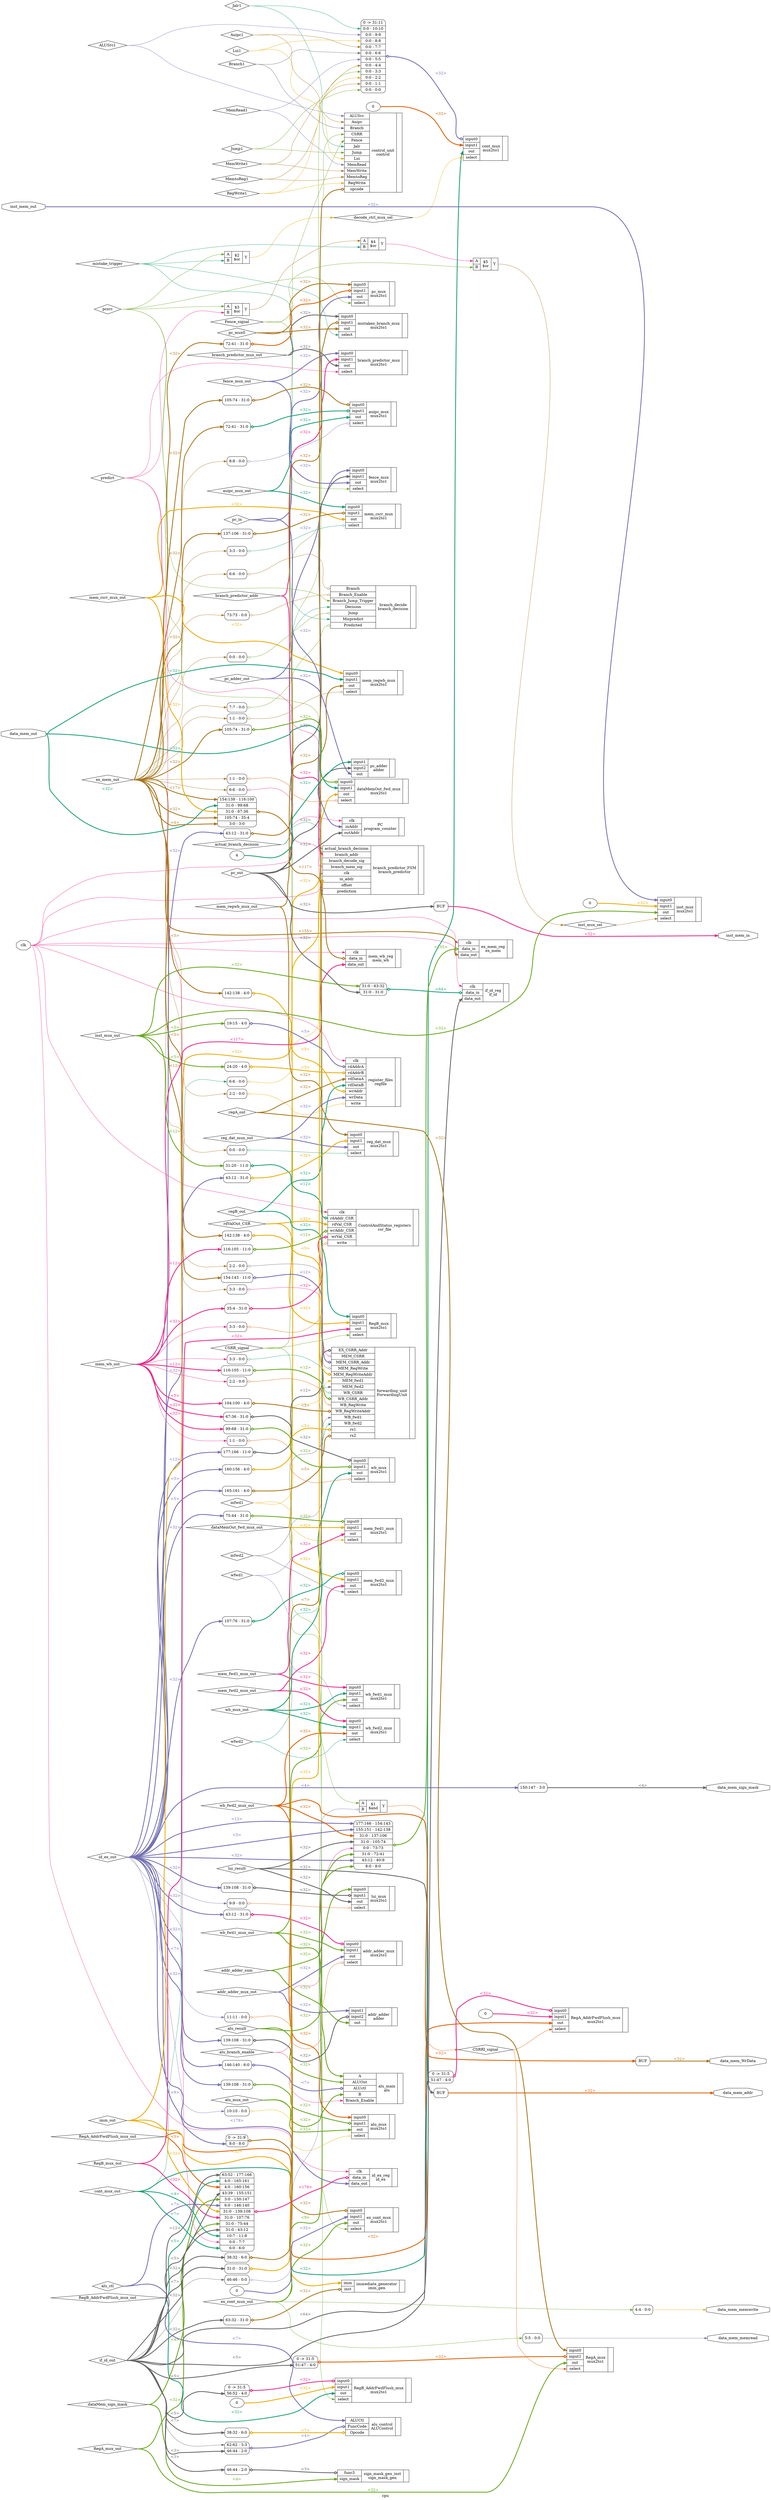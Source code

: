 digraph "cpu" {
label="cpu";
rankdir="LR";
remincross=true;
n3 [ shape=diamond, label="ALUSrc1", color="black", fontcolor="black" ];
n4 [ shape=diamond, label="Auipc1", color="black", fontcolor="black" ];
n5 [ shape=diamond, label="Branch1", color="black", fontcolor="black" ];
n6 [ shape=diamond, label="CSRRI_signal", color="black", fontcolor="black" ];
n7 [ shape=diamond, label="CSRR_signal", color="black", fontcolor="black" ];
n8 [ shape=diamond, label="Fence_signal", color="black", fontcolor="black" ];
n9 [ shape=diamond, label="Jalr1", color="black", fontcolor="black" ];
n10 [ shape=diamond, label="Jump1", color="black", fontcolor="black" ];
n11 [ shape=diamond, label="Lui1", color="black", fontcolor="black" ];
n12 [ shape=diamond, label="MemRead1", color="black", fontcolor="black" ];
n13 [ shape=diamond, label="MemWrite1", color="black", fontcolor="black" ];
n14 [ shape=diamond, label="MemtoReg1", color="black", fontcolor="black" ];
n15 [ shape=diamond, label="RegA_AddrFwdFlush_mux_out", color="black", fontcolor="black" ];
n16 [ shape=diamond, label="RegA_mux_out", color="black", fontcolor="black" ];
n17 [ shape=diamond, label="RegB_AddrFwdFlush_mux_out", color="black", fontcolor="black" ];
n18 [ shape=diamond, label="RegB_mux_out", color="black", fontcolor="black" ];
n19 [ shape=diamond, label="RegWrite1", color="black", fontcolor="black" ];
n20 [ shape=diamond, label="actual_branch_decision", color="black", fontcolor="black" ];
n21 [ shape=diamond, label="addr_adder_mux_out", color="black", fontcolor="black" ];
n22 [ shape=diamond, label="addr_adder_sum", color="black", fontcolor="black" ];
n23 [ shape=diamond, label="alu_branch_enable", color="black", fontcolor="black" ];
n24 [ shape=diamond, label="alu_ctl", color="black", fontcolor="black" ];
n25 [ shape=diamond, label="alu_mux_out", color="black", fontcolor="black" ];
n26 [ shape=diamond, label="alu_result", color="black", fontcolor="black" ];
n27 [ shape=diamond, label="auipc_mux_out", color="black", fontcolor="black" ];
n28 [ shape=diamond, label="branch_predictor_addr", color="black", fontcolor="black" ];
n29 [ shape=diamond, label="branch_predictor_mux_out", color="black", fontcolor="black" ];
n30 [ shape=octagon, label="clk", color="black", fontcolor="black" ];
n31 [ shape=diamond, label="cont_mux_out", color="black", fontcolor="black" ];
n32 [ shape=diamond, label="dataMemOut_fwd_mux_out", color="black", fontcolor="black" ];
n33 [ shape=diamond, label="dataMem_sign_mask", color="black", fontcolor="black" ];
n34 [ shape=octagon, label="data_mem_WrData", color="black", fontcolor="black" ];
n35 [ shape=octagon, label="data_mem_addr", color="black", fontcolor="black" ];
n36 [ shape=octagon, label="data_mem_memread", color="black", fontcolor="black" ];
n37 [ shape=octagon, label="data_mem_memwrite", color="black", fontcolor="black" ];
n38 [ shape=octagon, label="data_mem_out", color="black", fontcolor="black" ];
n39 [ shape=octagon, label="data_mem_sign_mask", color="black", fontcolor="black" ];
n40 [ shape=diamond, label="decode_ctrl_mux_sel", color="black", fontcolor="black" ];
n41 [ shape=diamond, label="ex_cont_mux_out", color="black", fontcolor="black" ];
n42 [ shape=diamond, label="ex_mem_out", color="black", fontcolor="black" ];
n43 [ shape=diamond, label="fence_mux_out", color="black", fontcolor="black" ];
n44 [ shape=diamond, label="id_ex_out", color="black", fontcolor="black" ];
n45 [ shape=diamond, label="if_id_out", color="black", fontcolor="black" ];
n46 [ shape=diamond, label="imm_out", color="black", fontcolor="black" ];
n47 [ shape=octagon, label="inst_mem_in", color="black", fontcolor="black" ];
n48 [ shape=octagon, label="inst_mem_out", color="black", fontcolor="black" ];
n49 [ shape=diamond, label="inst_mux_out", color="black", fontcolor="black" ];
n50 [ shape=diamond, label="inst_mux_sel", color="black", fontcolor="black" ];
n51 [ shape=diamond, label="lui_result", color="black", fontcolor="black" ];
n52 [ shape=diamond, label="mem_csrr_mux_out", color="black", fontcolor="black" ];
n53 [ shape=diamond, label="mem_fwd1_mux_out", color="black", fontcolor="black" ];
n54 [ shape=diamond, label="mem_fwd2_mux_out", color="black", fontcolor="black" ];
n55 [ shape=diamond, label="mem_regwb_mux_out", color="black", fontcolor="black" ];
n56 [ shape=diamond, label="mem_wb_out", color="black", fontcolor="black" ];
n57 [ shape=diamond, label="mfwd1", color="black", fontcolor="black" ];
n58 [ shape=diamond, label="mfwd2", color="black", fontcolor="black" ];
n59 [ shape=diamond, label="mistake_trigger", color="black", fontcolor="black" ];
n60 [ shape=diamond, label="pc_adder_out", color="black", fontcolor="black" ];
n61 [ shape=diamond, label="pc_in", color="black", fontcolor="black" ];
n62 [ shape=diamond, label="pc_mux0", color="black", fontcolor="black" ];
n63 [ shape=diamond, label="pc_out", color="black", fontcolor="black" ];
n64 [ shape=diamond, label="pcsrc", color="black", fontcolor="black" ];
n65 [ shape=diamond, label="predict", color="black", fontcolor="black" ];
n66 [ shape=diamond, label="rdValOut_CSR", color="black", fontcolor="black" ];
n67 [ shape=diamond, label="regA_out", color="black", fontcolor="black" ];
n68 [ shape=diamond, label="regB_out", color="black", fontcolor="black" ];
n69 [ shape=diamond, label="reg_dat_mux_out", color="black", fontcolor="black" ];
n70 [ shape=diamond, label="wb_fwd1_mux_out", color="black", fontcolor="black" ];
n71 [ shape=diamond, label="wb_fwd2_mux_out", color="black", fontcolor="black" ];
n72 [ shape=diamond, label="wb_mux_out", color="black", fontcolor="black" ];
n73 [ shape=diamond, label="wfwd1", color="black", fontcolor="black" ];
n74 [ shape=diamond, label="wfwd2", color="black", fontcolor="black" ];
{ rank="source"; n30; n38; n48;}
{ rank="sink"; n34; n35; n36; n37; n39; n47;}
c78 [ shape=record, label="{{<p75> A|<p76> B}|$1\n$and|{<p77> Y}}" ];
x0 [ shape=record, style=rounded, label="<s0> 46:46 - 0:0 " ];
x0:e -> c78:p76:w [arrowhead=odiamond, arrowtail=odiamond, dir=both, colorscheme="dark28", color="3", fontcolor="3", label=""];
c79 [ shape=record, label="{{<p75> A|<p76> B}|$2\n$or|{<p77> Y}}" ];
c80 [ shape=record, label="{{<p75> A|<p76> B}|$3\n$or|{<p77> Y}}" ];
c81 [ shape=record, label="{{<p75> A|<p76> B}|$4\n$or|{<p77> Y}}" ];
c82 [ shape=record, label="{{<p75> A|<p76> B}|$5\n$or|{<p77> Y}}" ];
c88 [ shape=record, label="{{<p30> clk|<p83> rdAddr_CSR|<p84> rdVal_CSR|<p85> wrAddr_CSR|<p86> wrVal_CSR|<p87> write}|ControlAndStatus_registers\ncsr_file|{}}" ];
x1 [ shape=record, style=rounded, label="<s0> 31:20 - 11:0 " ];
x1:e -> c88:p83:w [arrowhead=odiamond, arrowtail=odiamond, dir=both, colorscheme="dark28", color="1", fontcolor="1", style="setlinewidth(3)", label="<12>"];
x2 [ shape=record, style=rounded, label="<s0> 116:105 - 11:0 " ];
x2:e -> c88:p85:w [arrowhead=odiamond, arrowtail=odiamond, dir=both, colorscheme="dark28", color="5", fontcolor="5", style="setlinewidth(3)", label="<12>"];
x3 [ shape=record, style=rounded, label="<s0> 35:4 - 31:0 " ];
x3:e -> c88:p86:w [arrowhead=odiamond, arrowtail=odiamond, dir=both, colorscheme="dark28", color="4", fontcolor="4", style="setlinewidth(3)", label="<32>"];
x4 [ shape=record, style=rounded, label="<s0> 3:3 - 0:0 " ];
x4:e -> c88:p87:w [arrowhead=odiamond, arrowtail=odiamond, dir=both, colorscheme="dark28", color="2", fontcolor="2", label=""];
c91 [ shape=record, label="{{<p30> clk|<p89> inAddr|<p90> outAddr}|PC\nprogram_counter|{}}" ];
v6 [ label="0" ];
c96 [ shape=record, label="{{<p92> input0|<p93> input1|<p94> out|<p95> select}|RegA_AddrFwdFlush_mux\nmux2to1|{}}" ];
x5 [ shape=record, style=rounded, label="0 -&gt; 31:5 |<s0> 51:47 - 4:0 " ];
x5:e -> c96:p92:w [arrowhead=odiamond, arrowtail=odiamond, dir=both, colorscheme="dark28", color="4", fontcolor="4", style="setlinewidth(3)", label="<32>"];
c97 [ shape=record, label="{{<p92> input0|<p93> input1|<p94> out|<p95> select}|RegA_mux\nmux2to1|{}}" ];
x7 [ shape=record, style=rounded, label="0 -&gt; 31:5 |<s0> 51:47 - 4:0 " ];
x7:e -> c97:p93:w [arrowhead=odiamond, arrowtail=odiamond, dir=both, colorscheme="dark28", color="2", fontcolor="2", style="setlinewidth(3)", label="<32>"];
v9 [ label="0" ];
c98 [ shape=record, label="{{<p92> input0|<p93> input1|<p94> out|<p95> select}|RegB_AddrFwdFlush_mux\nmux2to1|{}}" ];
x8 [ shape=record, style=rounded, label="0 -&gt; 31:5 |<s0> 56:52 - 4:0 " ];
x8:e -> c98:p92:w [arrowhead=odiamond, arrowtail=odiamond, dir=both, colorscheme="dark28", color="4", fontcolor="4", style="setlinewidth(3)", label="<32>"];
c99 [ shape=record, label="{{<p92> input0|<p93> input1|<p94> out|<p95> select}|RegB_mux\nmux2to1|{}}" ];
c101 [ shape=record, label="{{<p93> input1|<p100> input2|<p94> out}|addr_adder\nadder|{}}" ];
x10 [ shape=record, style=rounded, label="<s0> 139:108 - 31:0 " ];
x10:e -> c101:p100:w [arrowhead=odiamond, arrowtail=odiamond, dir=both, colorscheme="dark28", color="8", fontcolor="8", style="setlinewidth(3)", label="<32>"];
c102 [ shape=record, label="{{<p92> input0|<p93> input1|<p94> out|<p95> select}|addr_adder_mux\nmux2to1|{}}" ];
x11 [ shape=record, style=rounded, label="<s0> 43:12 - 31:0 " ];
x11:e -> c102:p92:w [arrowhead=odiamond, arrowtail=odiamond, dir=both, colorscheme="dark28", color="4", fontcolor="4", style="setlinewidth(3)", label="<32>"];
x12 [ shape=record, style=rounded, label="<s0> 11:11 - 0:0 " ];
x12:e -> c102:p95:w [arrowhead=odiamond, arrowtail=odiamond, dir=both, colorscheme="dark28", color="2", fontcolor="2", label=""];
c106 [ shape=record, label="{{<p103> ALUCtl|<p104> FuncCode|<p105> Opcode}|alu_control\nALUControl|{}}" ];
x13 [ shape=record, style=rounded, label="<s1> 62:62 - 3:3 |<s0> 46:44 - 2:0 " ];
x13:e -> c106:p104:w [arrowhead=odiamond, arrowtail=odiamond, dir=both, colorscheme="dark28", color="3", fontcolor="3", style="setlinewidth(3)", label="<4>"];
x14 [ shape=record, style=rounded, label="<s0> 38:32 - 6:0 " ];
x14:e -> c106:p105:w [arrowhead=odiamond, arrowtail=odiamond, dir=both, colorscheme="dark28", color="6", fontcolor="6", style="setlinewidth(3)", label="<7>"];
c110 [ shape=record, label="{{<p75> A|<p107> ALUOut|<p108> ALUctl|<p76> B|<p109> Branch_Enable}|alu_main\nalu|{}}" ];
x15 [ shape=record, style=rounded, label="<s0> 146:140 - 6:0 " ];
x15:e -> c110:p108:w [arrowhead=odiamond, arrowtail=odiamond, dir=both, colorscheme="dark28", color="3", fontcolor="3", style="setlinewidth(3)", label="<7>"];
c111 [ shape=record, label="{{<p92> input0|<p93> input1|<p94> out|<p95> select}|alu_mux\nmux2to1|{}}" ];
x16 [ shape=record, style=rounded, label="<s0> 139:108 - 31:0 " ];
x16:e -> c111:p93:w [arrowhead=odiamond, arrowtail=odiamond, dir=both, colorscheme="dark28", color="5", fontcolor="5", style="setlinewidth(3)", label="<32>"];
x17 [ shape=record, style=rounded, label="<s0> 10:10 - 0:0 " ];
x17:e -> c111:p95:w [arrowhead=odiamond, arrowtail=odiamond, dir=both, colorscheme="dark28", color="6", fontcolor="6", label=""];
c112 [ shape=record, label="{{<p92> input0|<p93> input1|<p94> out|<p95> select}|auipc_mux\nmux2to1|{}}" ];
x18 [ shape=record, style=rounded, label="<s0> 105:74 - 31:0 " ];
x18:e -> c112:p92:w [arrowhead=odiamond, arrowtail=odiamond, dir=both, colorscheme="dark28", color="7", fontcolor="7", style="setlinewidth(3)", label="<32>"];
x19 [ shape=record, style=rounded, label="<s0> 72:41 - 31:0 " ];
x19:e -> c112:p93:w [arrowhead=odiamond, arrowtail=odiamond, dir=both, colorscheme="dark28", color="1", fontcolor="1", style="setlinewidth(3)", label="<32>"];
x20 [ shape=record, style=rounded, label="<s0> 8:8 - 0:0 " ];
x20:e -> c112:p95:w [arrowhead=odiamond, arrowtail=odiamond, dir=both, colorscheme="dark28", color="3", fontcolor="3", label=""];
c119 [ shape=record, label="{{<p113> Branch|<p109> Branch_Enable|<p114> Branch_Jump_Trigger|<p115> Decision|<p116> Jump|<p117> Mispredict|<p118> Predicted}|branch_decide\nbranch_decision|{}}" ];
x21 [ shape=record, style=rounded, label="<s0> 6:6 - 0:0 " ];
x21:e -> c119:p113:w [arrowhead=odiamond, arrowtail=odiamond, dir=both, colorscheme="dark28", color="7", fontcolor="7", label=""];
x22 [ shape=record, style=rounded, label="<s0> 73:73 - 0:0 " ];
x22:e -> c119:p109:w [arrowhead=odiamond, arrowtail=odiamond, dir=both, colorscheme="dark28", color="7", fontcolor="7", label=""];
x23 [ shape=record, style=rounded, label="<s0> 0:0 - 0:0 " ];
x23:e -> c119:p116:w [arrowhead=odiamond, arrowtail=odiamond, dir=both, colorscheme="dark28", color="5", fontcolor="5", label=""];
x24 [ shape=record, style=rounded, label="<s0> 7:7 - 0:0 " ];
x24:e -> c119:p118:w [arrowhead=odiamond, arrowtail=odiamond, dir=both, colorscheme="dark28", color="5", fontcolor="5", label=""];
c126 [ shape=record, label="{{<p20> actual_branch_decision|<p120> branch_addr|<p121> branch_decode_sig|<p122> branch_mem_sig|<p30> clk|<p123> in_addr|<p124> offset|<p125> prediction}|branch_predictor_FSM\nbranch_predictor|{}}" ];
x25 [ shape=record, style=rounded, label="<s0> 6:6 - 0:0 " ];
x25:e -> c126:p121:w [arrowhead=odiamond, arrowtail=odiamond, dir=both, colorscheme="dark28", color="6", fontcolor="6", label=""];
x26 [ shape=record, style=rounded, label="<s0> 6:6 - 0:0 " ];
x26:e -> c126:p122:w [arrowhead=odiamond, arrowtail=odiamond, dir=both, colorscheme="dark28", color="4", fontcolor="4", label=""];
x27 [ shape=record, style=rounded, label="<s0> 31:0 - 31:0 " ];
x27:e -> c126:p123:w [arrowhead=odiamond, arrowtail=odiamond, dir=both, colorscheme="dark28", color="6", fontcolor="6", style="setlinewidth(3)", label="<32>"];
c127 [ shape=record, label="{{<p92> input0|<p93> input1|<p94> out|<p95> select}|branch_predictor_mux\nmux2to1|{}}" ];
v29 [ label="0" ];
c128 [ shape=record, label="{{<p92> input0|<p93> input1|<p94> out|<p95> select}|cont_mux\nmux2to1|{}}" ];
x28 [ shape=record, style=rounded, label="0 -&gt; 31:11 |<s10> 0:0 - 10:10 |<s9> 0:0 - 9:9 |<s8> 0:0 - 8:8 |<s7> 0:0 - 7:7 |<s6> 0:0 - 6:6 |<s5> 0:0 - 5:5 |<s4> 0:0 - 4:4 |<s3> 0:0 - 3:3 |<s2> 0:0 - 2:2 |<s1> 0:0 - 1:1 |<s0> 0:0 - 0:0 " ];
x28:e -> c128:p92:w [arrowhead=odiamond, arrowtail=odiamond, dir=both, colorscheme="dark28", color="3", fontcolor="3", style="setlinewidth(3)", label="<32>"];
c140 [ shape=record, label="{{<p129> ALUSrc|<p130> Auipc|<p113> Branch|<p131> CSRR|<p132> Fence|<p133> Jalr|<p116> Jump|<p134> Lui|<p135> MemRead|<p136> MemWrite|<p137> MemtoReg|<p138> RegWrite|<p139> opcode}|control_unit\ncontrol|{}}" ];
x30 [ shape=record, style=rounded, label="<s0> 38:32 - 6:0 " ];
x30:e -> c140:p139:w [arrowhead=odiamond, arrowtail=odiamond, dir=both, colorscheme="dark28", color="7", fontcolor="7", style="setlinewidth(3)", label="<7>"];
c141 [ shape=record, label="{{<p92> input0|<p93> input1|<p94> out|<p95> select}|dataMemOut_fwd_mux\nmux2to1|{}}" ];
x31 [ shape=record, style=rounded, label="<s0> 105:74 - 31:0 " ];
x31:e -> c141:p92:w [arrowhead=odiamond, arrowtail=odiamond, dir=both, colorscheme="dark28", color="5", fontcolor="5", style="setlinewidth(3)", label="<32>"];
x32 [ shape=record, style=rounded, label="<s0> 1:1 - 0:0 " ];
x32:e -> c141:p95:w [arrowhead=odiamond, arrowtail=odiamond, dir=both, colorscheme="dark28", color="2", fontcolor="2", label=""];
v34 [ label="0" ];
c142 [ shape=record, label="{{<p92> input0|<p93> input1|<p94> out|<p95> select}|ex_cont_mux\nmux2to1|{}}" ];
x33 [ shape=record, style=rounded, label="0 -&gt; 31:9 |<s0> 8:0 - 8:0 " ];
x33:e -> c142:p92:w [arrowhead=odiamond, arrowtail=odiamond, dir=both, colorscheme="dark28", color="7", fontcolor="7", style="setlinewidth(3)", label="<32>"];
c145 [ shape=record, label="{{<p30> clk|<p143> data_in|<p144> data_out}|ex_mem_reg\nex_mem|{}}" ];
x35 [ shape=record, style=rounded, label="<s7> 177:166 - 154:143 |<s6> 155:151 - 142:138 |<s5> 31:0 - 137:106 |<s4> 31:0 - 105:74 |<s3> 0:0 - 73:73 |<s2> 31:0 - 72:41 |<s1> 43:12 - 40:9 |<s0> 8:0 - 8:0 " ];
x35:e -> c145:p143:w [arrowhead=odiamond, arrowtail=odiamond, dir=both, colorscheme="dark28", color="5", fontcolor="5", style="setlinewidth(3)", label="<155>"];
c146 [ shape=record, label="{{<p92> input0|<p93> input1|<p94> out|<p95> select}|fence_mux\nmux2to1|{}}" ];
c162 [ shape=record, label="{{<p147> EX_CSRR_Addr|<p148> MEM_CSRR|<p149> MEM_CSRR_Addr|<p150> MEM_RegWrite|<p151> MEM_RegWriteAddr|<p152> MEM_fwd1|<p153> MEM_fwd2|<p154> WB_CSRR|<p155> WB_CSRR_Addr|<p156> WB_RegWrite|<p157> WB_RegWriteAddr|<p158> WB_fwd1|<p159> WB_fwd2|<p160> rs1|<p161> rs2}|forwarding_unit\nForwardingUnit|{}}" ];
x36 [ shape=record, style=rounded, label="<s0> 177:166 - 11:0 " ];
x36:e -> c162:p147:w [arrowhead=odiamond, arrowtail=odiamond, dir=both, colorscheme="dark28", color="8", fontcolor="8", style="setlinewidth(3)", label="<12>"];
x37 [ shape=record, style=rounded, label="<s0> 3:3 - 0:0 " ];
x37:e -> c162:p148:w [arrowhead=odiamond, arrowtail=odiamond, dir=both, colorscheme="dark28", color="4", fontcolor="4", label=""];
x38 [ shape=record, style=rounded, label="<s0> 154:143 - 11:0 " ];
x38:e -> c162:p149:w [arrowhead=odiamond, arrowtail=odiamond, dir=both, colorscheme="dark28", color="3", fontcolor="3", style="setlinewidth(3)", label="<12>"];
x39 [ shape=record, style=rounded, label="<s0> 2:2 - 0:0 " ];
x39:e -> c162:p150:w [arrowhead=odiamond, arrowtail=odiamond, dir=both, colorscheme="dark28", color="8", fontcolor="8", label=""];
x40 [ shape=record, style=rounded, label="<s0> 142:138 - 4:0 " ];
x40:e -> c162:p151:w [arrowhead=odiamond, arrowtail=odiamond, dir=both, colorscheme="dark28", color="6", fontcolor="6", style="setlinewidth(3)", label="<5>"];
x41 [ shape=record, style=rounded, label="<s0> 3:3 - 0:0 " ];
x41:e -> c162:p154:w [arrowhead=odiamond, arrowtail=odiamond, dir=both, colorscheme="dark28", color="1", fontcolor="1", label=""];
x42 [ shape=record, style=rounded, label="<s0> 116:105 - 11:0 " ];
x42:e -> c162:p155:w [arrowhead=odiamond, arrowtail=odiamond, dir=both, colorscheme="dark28", color="5", fontcolor="5", style="setlinewidth(3)", label="<12>"];
x43 [ shape=record, style=rounded, label="<s0> 2:2 - 0:0 " ];
x43:e -> c162:p156:w [arrowhead=odiamond, arrowtail=odiamond, dir=both, colorscheme="dark28", color="2", fontcolor="2", label=""];
x44 [ shape=record, style=rounded, label="<s0> 104:100 - 4:0 " ];
x44:e -> c162:p157:w [arrowhead=odiamond, arrowtail=odiamond, dir=both, colorscheme="dark28", color="7", fontcolor="7", style="setlinewidth(3)", label="<5>"];
x45 [ shape=record, style=rounded, label="<s0> 160:156 - 4:0 " ];
x45:e -> c162:p160:w [arrowhead=odiamond, arrowtail=odiamond, dir=both, colorscheme="dark28", color="6", fontcolor="6", style="setlinewidth(3)", label="<5>"];
x46 [ shape=record, style=rounded, label="<s0> 165:161 - 4:0 " ];
x46:e -> c162:p161:w [arrowhead=odiamond, arrowtail=odiamond, dir=both, colorscheme="dark28", color="7", fontcolor="7", style="setlinewidth(3)", label="<5>"];
c163 [ shape=record, label="{{<p30> clk|<p143> data_in|<p144> data_out}|id_ex_reg\nid_ex|{}}" ];
x47 [ shape=record, style=rounded, label="<s12> 63:52 - 177:166 |<s11> 4:0 - 165:161 |<s10> 4:0 - 160:156 |<s9> 43:39 - 155:151 |<s8> 3:0 - 150:147 |<s7> 6:0 - 146:140 |<s6> 31:0 - 139:108 |<s5> 31:0 - 107:76 |<s4> 31:0 - 75:44 |<s3> 31:0 - 43:12 |<s2> 10:7 - 11:8 |<s1> 0:0 - 7:7 |<s0> 6:0 - 6:0 " ];
x47:e -> c163:p143:w [arrowhead=odiamond, arrowtail=odiamond, dir=both, colorscheme="dark28", color="4", fontcolor="4", style="setlinewidth(3)", label="<178>"];
c164 [ shape=record, label="{{<p30> clk|<p143> data_in|<p144> data_out}|if_id_reg\nif_id|{}}" ];
x48 [ shape=record, style=rounded, label="<s1> 31:0 - 63:32 |<s0> 31:0 - 31:0 " ];
x48:e -> c164:p143:w [arrowhead=odiamond, arrowtail=odiamond, dir=both, colorscheme="dark28", color="1", fontcolor="1", style="setlinewidth(3)", label="<64>"];
c167 [ shape=record, label="{{<p165> imm|<p166> inst}|immediate_generator\nimm_gen|{}}" ];
x49 [ shape=record, style=rounded, label="<s0> 63:32 - 31:0 " ];
x49:e -> c167:p166:w [arrowhead=odiamond, arrowtail=odiamond, dir=both, colorscheme="dark28", color="7", fontcolor="7", style="setlinewidth(3)", label="<32>"];
v50 [ label="0" ];
c168 [ shape=record, label="{{<p92> input0|<p93> input1|<p94> out|<p95> select}|inst_mux\nmux2to1|{}}" ];
c169 [ shape=record, label="{{<p92> input0|<p93> input1|<p94> out|<p95> select}|lui_mux\nmux2to1|{}}" ];
x51 [ shape=record, style=rounded, label="<s0> 139:108 - 31:0 " ];
x51:e -> c169:p93:w [arrowhead=odiamond, arrowtail=odiamond, dir=both, colorscheme="dark28", color="8", fontcolor="8", style="setlinewidth(3)", label="<32>"];
x52 [ shape=record, style=rounded, label="<s0> 9:9 - 0:0 " ];
x52:e -> c169:p95:w [arrowhead=odiamond, arrowtail=odiamond, dir=both, colorscheme="dark28", color="2", fontcolor="2", label=""];
c170 [ shape=record, label="{{<p92> input0|<p93> input1|<p94> out|<p95> select}|mem_csrr_mux\nmux2to1|{}}" ];
x53 [ shape=record, style=rounded, label="<s0> 137:106 - 31:0 " ];
x53:e -> c170:p93:w [arrowhead=odiamond, arrowtail=odiamond, dir=both, colorscheme="dark28", color="7", fontcolor="7", style="setlinewidth(3)", label="<32>"];
x54 [ shape=record, style=rounded, label="<s0> 3:3 - 0:0 " ];
x54:e -> c170:p95:w [arrowhead=odiamond, arrowtail=odiamond, dir=both, colorscheme="dark28", color="1", fontcolor="1", label=""];
c171 [ shape=record, label="{{<p92> input0|<p93> input1|<p94> out|<p95> select}|mem_fwd1_mux\nmux2to1|{}}" ];
x55 [ shape=record, style=rounded, label="<s0> 75:44 - 31:0 " ];
x55:e -> c171:p92:w [arrowhead=odiamond, arrowtail=odiamond, dir=both, colorscheme="dark28", color="5", fontcolor="5", style="setlinewidth(3)", label="<32>"];
c172 [ shape=record, label="{{<p92> input0|<p93> input1|<p94> out|<p95> select}|mem_fwd2_mux\nmux2to1|{}}" ];
x56 [ shape=record, style=rounded, label="<s0> 107:76 - 31:0 " ];
x56:e -> c172:p92:w [arrowhead=odiamond, arrowtail=odiamond, dir=both, colorscheme="dark28", color="1", fontcolor="1", style="setlinewidth(3)", label="<32>"];
c173 [ shape=record, label="{{<p92> input0|<p93> input1|<p94> out|<p95> select}|mem_regwb_mux\nmux2to1|{}}" ];
x57 [ shape=record, style=rounded, label="<s0> 1:1 - 0:0 " ];
x57:e -> c173:p95:w [arrowhead=odiamond, arrowtail=odiamond, dir=both, colorscheme="dark28", color="7", fontcolor="7", label=""];
c174 [ shape=record, label="{{<p30> clk|<p143> data_in|<p144> data_out}|mem_wb_reg\nmem_wb|{}}" ];
x58 [ shape=record, style=rounded, label="<s4> 154:138 - 116:100 |<s3> 31:0 - 99:68 |<s2> 31:0 - 67:36 |<s1> 105:74 - 35:4 |<s0> 3:0 - 3:0 " ];
x58:e -> c174:p143:w [arrowhead=odiamond, arrowtail=odiamond, dir=both, colorscheme="dark28", color="7", fontcolor="7", style="setlinewidth(3)", label="<117>"];
c175 [ shape=record, label="{{<p92> input0|<p93> input1|<p94> out|<p95> select}|mistaken_branch_mux\nmux2to1|{}}" ];
x59 [ shape=record, style=rounded, label="<s0> 43:12 - 31:0 " ];
x59:e -> c175:p93:w [arrowhead=odiamond, arrowtail=odiamond, dir=both, colorscheme="dark28", color="7", fontcolor="7", style="setlinewidth(3)", label="<32>"];
v60 [ label="4" ];
c176 [ shape=record, label="{{<p93> input1|<p100> input2|<p94> out}|pc_adder\nadder|{}}" ];
c177 [ shape=record, label="{{<p92> input0|<p93> input1|<p94> out|<p95> select}|pc_mux\nmux2to1|{}}" ];
x61 [ shape=record, style=rounded, label="<s0> 72:41 - 31:0 " ];
x61:e -> c177:p93:w [arrowhead=odiamond, arrowtail=odiamond, dir=both, colorscheme="dark28", color="2", fontcolor="2", style="setlinewidth(3)", label="<32>"];
c178 [ shape=record, label="{{<p92> input0|<p93> input1|<p94> out|<p95> select}|reg_dat_mux\nmux2to1|{}}" ];
x62 [ shape=record, style=rounded, label="<s0> 43:12 - 31:0 " ];
x62:e -> c178:p93:w [arrowhead=odiamond, arrowtail=odiamond, dir=both, colorscheme="dark28", color="6", fontcolor="6", style="setlinewidth(3)", label="<32>"];
x63 [ shape=record, style=rounded, label="<s0> 0:0 - 0:0 " ];
x63:e -> c178:p95:w [arrowhead=odiamond, arrowtail=odiamond, dir=both, colorscheme="dark28", color="1", fontcolor="1", label=""];
c185 [ shape=record, label="{{<p30> clk|<p179> rdAddrA|<p180> rdAddrB|<p181> rdDataA|<p182> rdDataB|<p183> wrAddr|<p184> wrData|<p87> write}|register_files\nregfile|{}}" ];
x64 [ shape=record, style=rounded, label="<s0> 19:15 - 4:0 " ];
x64:e -> c185:p179:w [arrowhead=odiamond, arrowtail=odiamond, dir=both, colorscheme="dark28", color="3", fontcolor="3", style="setlinewidth(3)", label="<5>"];
x65 [ shape=record, style=rounded, label="<s0> 24:20 - 4:0 " ];
x65:e -> c185:p180:w [arrowhead=odiamond, arrowtail=odiamond, dir=both, colorscheme="dark28", color="6", fontcolor="6", style="setlinewidth(3)", label="<5>"];
x66 [ shape=record, style=rounded, label="<s0> 142:138 - 4:0 " ];
x66:e -> c185:p183:w [arrowhead=odiamond, arrowtail=odiamond, dir=both, colorscheme="dark28", color="6", fontcolor="6", style="setlinewidth(3)", label="<5>"];
x67 [ shape=record, style=rounded, label="<s0> 2:2 - 0:0 " ];
x67:e -> c185:p87:w [arrowhead=odiamond, arrowtail=odiamond, dir=both, colorscheme="dark28", color="6", fontcolor="6", label=""];
c188 [ shape=record, label="{{<p186> func3|<p187> sign_mask}|sign_mask_gen_inst\nsign_mask_gen|{}}" ];
x68 [ shape=record, style=rounded, label="<s0> 46:44 - 2:0 " ];
x68:e -> c188:p186:w [arrowhead=odiamond, arrowtail=odiamond, dir=both, colorscheme="dark28", color="8", fontcolor="8", style="setlinewidth(3)", label="<3>"];
c189 [ shape=record, label="{{<p92> input0|<p93> input1|<p94> out|<p95> select}|wb_fwd1_mux\nmux2to1|{}}" ];
c190 [ shape=record, label="{{<p92> input0|<p93> input1|<p94> out|<p95> select}|wb_fwd2_mux\nmux2to1|{}}" ];
c191 [ shape=record, label="{{<p92> input0|<p93> input1|<p94> out|<p95> select}|wb_mux\nmux2to1|{}}" ];
x69 [ shape=record, style=rounded, label="<s0> 67:36 - 31:0 " ];
x69:e -> c191:p92:w [arrowhead=odiamond, arrowtail=odiamond, dir=both, colorscheme="dark28", color="8", fontcolor="8", style="setlinewidth(3)", label="<32>"];
x70 [ shape=record, style=rounded, label="<s0> 99:68 - 31:0 " ];
x70:e -> c191:p93:w [arrowhead=odiamond, arrowtail=odiamond, dir=both, colorscheme="dark28", color="5", fontcolor="5", style="setlinewidth(3)", label="<32>"];
x71 [ shape=record, style=rounded, label="<s0> 1:1 - 0:0 " ];
x71:e -> c191:p95:w [arrowhead=odiamond, arrowtail=odiamond, dir=both, colorscheme="dark28", color="2", fontcolor="2", label=""];
x72 [shape=box, style=rounded, label="BUF"];
x73 [shape=box, style=rounded, label="BUF"];
x74 [ shape=record, style=rounded, label="<s0> 5:5 - 0:0 " ];
x75 [ shape=record, style=rounded, label="<s0> 4:4 - 0:0 " ];
x76 [ shape=record, style=rounded, label="<s0> 150:147 - 3:0 " ];
x77 [shape=box, style=rounded, label="BUF"];
c80:p77:e -> c81:p75:w [colorscheme="dark28", color="7", fontcolor="7", label=""];
n10:e -> c140:p116:w [colorscheme="dark28", color="5", fontcolor="5", label=""];
n10:e -> x28:s0:w [colorscheme="dark28", color="5", fontcolor="5", label=""];
n11:e -> c140:p134:w [colorscheme="dark28", color="6", fontcolor="6", label=""];
n11:e -> x28:s8:w [colorscheme="dark28", color="6", fontcolor="6", label=""];
n12:e -> c140:p135:w [colorscheme="dark28", color="3", fontcolor="3", label=""];
n12:e -> x28:s5:w [colorscheme="dark28", color="3", fontcolor="3", label=""];
n13:e -> c140:p136:w [colorscheme="dark28", color="7", fontcolor="7", label=""];
n13:e -> x28:s4:w [colorscheme="dark28", color="7", fontcolor="7", label=""];
n14:e -> c140:p137:w [colorscheme="dark28", color="7", fontcolor="7", label=""];
n14:e -> x28:s1:w [colorscheme="dark28", color="7", fontcolor="7", label=""];
n15:e -> c96:p94:w [colorscheme="dark28", color="2", fontcolor="2", style="setlinewidth(3)", label="<32>"];
n15:e -> x47:s10:w [colorscheme="dark28", color="2", fontcolor="2", style="setlinewidth(3)", label="<5>"];
n16:e -> c97:p94:w [colorscheme="dark28", color="5", fontcolor="5", style="setlinewidth(3)", label="<32>"];
n16:e -> x47:s4:w [colorscheme="dark28", color="5", fontcolor="5", style="setlinewidth(3)", label="<32>"];
n17:e -> c98:p94:w [colorscheme="dark28", color="1", fontcolor="1", style="setlinewidth(3)", label="<32>"];
n17:e -> x47:s11:w [colorscheme="dark28", color="1", fontcolor="1", style="setlinewidth(3)", label="<5>"];
n18:e -> c99:p94:w [colorscheme="dark28", color="4", fontcolor="4", style="setlinewidth(3)", label="<32>"];
n18:e -> x47:s5:w [colorscheme="dark28", color="4", fontcolor="4", style="setlinewidth(3)", label="<32>"];
n19:e -> c140:p138:w [colorscheme="dark28", color="6", fontcolor="6", label=""];
n19:e -> x28:s2:w [colorscheme="dark28", color="6", fontcolor="6", label=""];
c81:p77:e -> c82:p75:w [colorscheme="dark28", color="4", fontcolor="4", label=""];
n20:e -> c119:p115:w [colorscheme="dark28", color="1", fontcolor="1", label=""];
n20:e -> c126:p20:w [colorscheme="dark28", color="1", fontcolor="1", label=""];
n21:e -> c101:p93:w [colorscheme="dark28", color="3", fontcolor="3", style="setlinewidth(3)", label="<32>"];
n21:e -> c102:p94:w [colorscheme="dark28", color="3", fontcolor="3", style="setlinewidth(3)", label="<32>"];
n22:e -> c101:p94:w [colorscheme="dark28", color="5", fontcolor="5", style="setlinewidth(3)", label="<32>"];
n22:e -> x35:s2:w [colorscheme="dark28", color="5", fontcolor="5", style="setlinewidth(3)", label="<32>"];
n23:e -> c110:p109:w [colorscheme="dark28", color="4", fontcolor="4", label=""];
n23:e -> x35:s3:w [colorscheme="dark28", color="4", fontcolor="4", label=""];
n24:e -> c106:p103:w [colorscheme="dark28", color="3", fontcolor="3", style="setlinewidth(3)", label="<7>"];
n24:e -> x47:s7:w [colorscheme="dark28", color="3", fontcolor="3", style="setlinewidth(3)", label="<7>"];
n25:e -> c110:p76:w [colorscheme="dark28", color="5", fontcolor="5", style="setlinewidth(3)", label="<32>"];
n25:e -> c111:p94:w [colorscheme="dark28", color="5", fontcolor="5", style="setlinewidth(3)", label="<32>"];
n26:e -> c110:p107:w [colorscheme="dark28", color="5", fontcolor="5", style="setlinewidth(3)", label="<32>"];
n26:e -> c169:p92:w [colorscheme="dark28", color="5", fontcolor="5", style="setlinewidth(3)", label="<32>"];
n27:e -> c112:p94:w [colorscheme="dark28", color="1", fontcolor="1", style="setlinewidth(3)", label="<32>"];
n27:e -> c170:p92:w [colorscheme="dark28", color="1", fontcolor="1", style="setlinewidth(3)", label="<32>"];
n28:e -> c126:p120:w [colorscheme="dark28", color="4", fontcolor="4", style="setlinewidth(3)", label="<32>"];
n28:e -> c127:p93:w [colorscheme="dark28", color="4", fontcolor="4", style="setlinewidth(3)", label="<32>"];
n29:e -> c127:p94:w [colorscheme="dark28", color="8", fontcolor="8", style="setlinewidth(3)", label="<32>"];
n29:e -> c175:p92:w [colorscheme="dark28", color="8", fontcolor="8", style="setlinewidth(3)", label="<32>"];
n3:e -> c140:p129:w [colorscheme="dark28", color="3", fontcolor="3", label=""];
n3:e -> x28:s9:w [colorscheme="dark28", color="3", fontcolor="3", label=""];
n30:e -> c126:p30:w [colorscheme="dark28", color="4", fontcolor="4", label=""];
n30:e -> c145:p30:w [colorscheme="dark28", color="4", fontcolor="4", label=""];
n30:e -> c163:p30:w [colorscheme="dark28", color="4", fontcolor="4", label=""];
n30:e -> c164:p30:w [colorscheme="dark28", color="4", fontcolor="4", label=""];
n30:e -> c174:p30:w [colorscheme="dark28", color="4", fontcolor="4", label=""];
n30:e -> c185:p30:w [colorscheme="dark28", color="4", fontcolor="4", label=""];
n30:e -> c88:p30:w [colorscheme="dark28", color="4", fontcolor="4", label=""];
n30:e -> c91:p30:w [colorscheme="dark28", color="4", fontcolor="4", label=""];
n31:e -> c128:p94:w [colorscheme="dark28", color="1", fontcolor="1", style="setlinewidth(3)", label="<32>"];
n31:e -> x25:s0:w [colorscheme="dark28", color="1", fontcolor="1", label=""];
n31:e -> x47:s0:w [colorscheme="dark28", color="1", fontcolor="1", style="setlinewidth(3)", label="<7>"];
n31:e -> x47:s2:w [colorscheme="dark28", color="1", fontcolor="1", style="setlinewidth(3)", label="<4>"];
n32:e -> c141:p94:w [colorscheme="dark28", color="6", fontcolor="6", style="setlinewidth(3)", label="<32>"];
n32:e -> c171:p93:w [colorscheme="dark28", color="6", fontcolor="6", style="setlinewidth(3)", label="<32>"];
n32:e -> c172:p93:w [colorscheme="dark28", color="6", fontcolor="6", style="setlinewidth(3)", label="<32>"];
n33:e -> c188:p187:w [colorscheme="dark28", color="5", fontcolor="5", style="setlinewidth(3)", label="<4>"];
n33:e -> x47:s8:w [colorscheme="dark28", color="5", fontcolor="5", style="setlinewidth(3)", label="<4>"];
x72:e:e -> n34:w [colorscheme="dark28", color="7", fontcolor="7", style="setlinewidth(3)", label="<32>"];
x73:e:e -> n35:w [colorscheme="dark28", color="2", fontcolor="2", style="setlinewidth(3)", label="<32>"];
x74:e -> n36:w [colorscheme="dark28", color="3", fontcolor="3", label=""];
x75:e -> n37:w [colorscheme="dark28", color="6", fontcolor="6", label=""];
n38:e -> c141:p93:w [colorscheme="dark28", color="1", fontcolor="1", style="setlinewidth(3)", label="<32>"];
n38:e -> c173:p93:w [colorscheme="dark28", color="1", fontcolor="1", style="setlinewidth(3)", label="<32>"];
n38:e -> x58:s3:w [colorscheme="dark28", color="1", fontcolor="1", style="setlinewidth(3)", label="<32>"];
x76:e -> n39:w [colorscheme="dark28", color="8", fontcolor="8", style="setlinewidth(3)", label="<4>"];
n4:e -> c140:p130:w [colorscheme="dark28", color="7", fontcolor="7", label=""];
n4:e -> x28:s7:w [colorscheme="dark28", color="7", fontcolor="7", label=""];
c79:p77:e -> n40:w [colorscheme="dark28", color="6", fontcolor="6", label=""];
n40:e -> c128:p95:w [colorscheme="dark28", color="6", fontcolor="6", label=""];
n41:e -> c142:p94:w [colorscheme="dark28", color="5", fontcolor="5", style="setlinewidth(3)", label="<32>"];
n41:e -> x35:s0:w [colorscheme="dark28", color="5", fontcolor="5", style="setlinewidth(3)", label="<9>"];
n41:e -> x74:s0:w [colorscheme="dark28", color="5", fontcolor="5", label=""];
n41:e -> x75:s0:w [colorscheme="dark28", color="5", fontcolor="5", label=""];
n42:e -> c145:p144:w [colorscheme="dark28", color="7", fontcolor="7", style="setlinewidth(3)", label="<155>"];
n42:e -> x18:s0:w [colorscheme="dark28", color="7", fontcolor="7", style="setlinewidth(3)", label="<32>"];
n42:e -> x19:s0:w [colorscheme="dark28", color="7", fontcolor="7", style="setlinewidth(3)", label="<32>"];
n42:e -> x20:s0:w [colorscheme="dark28", color="7", fontcolor="7", label=""];
n42:e -> x21:s0:w [colorscheme="dark28", color="7", fontcolor="7", label=""];
n42:e -> x22:s0:w [colorscheme="dark28", color="7", fontcolor="7", label=""];
n42:e -> x23:s0:w [colorscheme="dark28", color="7", fontcolor="7", label=""];
n42:e -> x24:s0:w [colorscheme="dark28", color="7", fontcolor="7", label=""];
n42:e -> x26:s0:w [colorscheme="dark28", color="7", fontcolor="7", label=""];
n42:e -> x31:s0:w [colorscheme="dark28", color="7", fontcolor="7", style="setlinewidth(3)", label="<32>"];
n42:e -> x32:s0:w [colorscheme="dark28", color="7", fontcolor="7", label=""];
n42:e -> x37:s0:w [colorscheme="dark28", color="7", fontcolor="7", label=""];
n42:e -> x38:s0:w [colorscheme="dark28", color="7", fontcolor="7", style="setlinewidth(3)", label="<12>"];
n42:e -> x39:s0:w [colorscheme="dark28", color="7", fontcolor="7", label=""];
n42:e -> x40:s0:w [colorscheme="dark28", color="7", fontcolor="7", style="setlinewidth(3)", label="<5>"];
n42:e -> x53:s0:w [colorscheme="dark28", color="7", fontcolor="7", style="setlinewidth(3)", label="<32>"];
n42:e -> x54:s0:w [colorscheme="dark28", color="7", fontcolor="7", label=""];
n42:e -> x57:s0:w [colorscheme="dark28", color="7", fontcolor="7", label=""];
n42:e -> x58:s0:w [colorscheme="dark28", color="7", fontcolor="7", style="setlinewidth(3)", label="<4>"];
n42:e -> x58:s1:w [colorscheme="dark28", color="7", fontcolor="7", style="setlinewidth(3)", label="<32>"];
n42:e -> x58:s4:w [colorscheme="dark28", color="7", fontcolor="7", style="setlinewidth(3)", label="<17>"];
n42:e -> x61:s0:w [colorscheme="dark28", color="7", fontcolor="7", style="setlinewidth(3)", label="<32>"];
n42:e -> x63:s0:w [colorscheme="dark28", color="7", fontcolor="7", label=""];
n42:e -> x66:s0:w [colorscheme="dark28", color="7", fontcolor="7", style="setlinewidth(3)", label="<5>"];
n42:e -> x67:s0:w [colorscheme="dark28", color="7", fontcolor="7", label=""];
n43:e -> c127:p92:w [colorscheme="dark28", color="3", fontcolor="3", style="setlinewidth(3)", label="<32>"];
n43:e -> c146:p94:w [colorscheme="dark28", color="3", fontcolor="3", style="setlinewidth(3)", label="<32>"];
n44:e -> c163:p144:w [colorscheme="dark28", color="3", fontcolor="3", style="setlinewidth(3)", label="<178>"];
n44:e -> x10:s0:w [colorscheme="dark28", color="3", fontcolor="3", style="setlinewidth(3)", label="<32>"];
n44:e -> x11:s0:w [colorscheme="dark28", color="3", fontcolor="3", style="setlinewidth(3)", label="<32>"];
n44:e -> x12:s0:w [colorscheme="dark28", color="3", fontcolor="3", label=""];
n44:e -> x15:s0:w [colorscheme="dark28", color="3", fontcolor="3", style="setlinewidth(3)", label="<7>"];
n44:e -> x16:s0:w [colorscheme="dark28", color="3", fontcolor="3", style="setlinewidth(3)", label="<32>"];
n44:e -> x17:s0:w [colorscheme="dark28", color="3", fontcolor="3", label=""];
n44:e -> x33:s0:w [colorscheme="dark28", color="3", fontcolor="3", style="setlinewidth(3)", label="<9>"];
n44:e -> x35:s1:w [colorscheme="dark28", color="3", fontcolor="3", style="setlinewidth(3)", label="<32>"];
n44:e -> x35:s6:w [colorscheme="dark28", color="3", fontcolor="3", style="setlinewidth(3)", label="<5>"];
n44:e -> x35:s7:w [colorscheme="dark28", color="3", fontcolor="3", style="setlinewidth(3)", label="<12>"];
n44:e -> x36:s0:w [colorscheme="dark28", color="3", fontcolor="3", style="setlinewidth(3)", label="<12>"];
n44:e -> x45:s0:w [colorscheme="dark28", color="3", fontcolor="3", style="setlinewidth(3)", label="<5>"];
n44:e -> x46:s0:w [colorscheme="dark28", color="3", fontcolor="3", style="setlinewidth(3)", label="<5>"];
n44:e -> x51:s0:w [colorscheme="dark28", color="3", fontcolor="3", style="setlinewidth(3)", label="<32>"];
n44:e -> x52:s0:w [colorscheme="dark28", color="3", fontcolor="3", label=""];
n44:e -> x55:s0:w [colorscheme="dark28", color="3", fontcolor="3", style="setlinewidth(3)", label="<32>"];
n44:e -> x56:s0:w [colorscheme="dark28", color="3", fontcolor="3", style="setlinewidth(3)", label="<32>"];
n44:e -> x59:s0:w [colorscheme="dark28", color="3", fontcolor="3", style="setlinewidth(3)", label="<32>"];
n44:e -> x62:s0:w [colorscheme="dark28", color="3", fontcolor="3", style="setlinewidth(3)", label="<32>"];
n44:e -> x76:s0:w [colorscheme="dark28", color="3", fontcolor="3", style="setlinewidth(3)", label="<4>"];
n45:e -> c164:p144:w [colorscheme="dark28", color="8", fontcolor="8", style="setlinewidth(3)", label="<64>"];
n45:e -> x0:s0:w [colorscheme="dark28", color="8", fontcolor="8", label=""];
n45:e -> x13:s0:w [colorscheme="dark28", color="8", fontcolor="8", style="setlinewidth(3)", label="<3>"];
n45:e -> x13:s1:w [colorscheme="dark28", color="8", fontcolor="8", label=""];
n45:e -> x14:s0:w [colorscheme="dark28", color="8", fontcolor="8", style="setlinewidth(3)", label="<7>"];
n45:e -> x27:s0:w [colorscheme="dark28", color="8", fontcolor="8", style="setlinewidth(3)", label="<32>"];
n45:e -> x30:s0:w [colorscheme="dark28", color="8", fontcolor="8", style="setlinewidth(3)", label="<7>"];
n45:e -> x47:s12:w [colorscheme="dark28", color="8", fontcolor="8", style="setlinewidth(3)", label="<12>"];
n45:e -> x47:s3:w [colorscheme="dark28", color="8", fontcolor="8", style="setlinewidth(3)", label="<32>"];
n45:e -> x47:s9:w [colorscheme="dark28", color="8", fontcolor="8", style="setlinewidth(3)", label="<5>"];
n45:e -> x49:s0:w [colorscheme="dark28", color="8", fontcolor="8", style="setlinewidth(3)", label="<32>"];
n45:e -> x5:s0:w [colorscheme="dark28", color="8", fontcolor="8", style="setlinewidth(3)", label="<5>"];
n45:e -> x68:s0:w [colorscheme="dark28", color="8", fontcolor="8", style="setlinewidth(3)", label="<3>"];
n45:e -> x7:s0:w [colorscheme="dark28", color="8", fontcolor="8", style="setlinewidth(3)", label="<5>"];
n45:e -> x8:s0:w [colorscheme="dark28", color="8", fontcolor="8", style="setlinewidth(3)", label="<5>"];
n46:e -> c126:p124:w [colorscheme="dark28", color="6", fontcolor="6", style="setlinewidth(3)", label="<32>"];
n46:e -> c167:p165:w [colorscheme="dark28", color="6", fontcolor="6", style="setlinewidth(3)", label="<32>"];
n46:e -> x47:s6:w [colorscheme="dark28", color="6", fontcolor="6", style="setlinewidth(3)", label="<32>"];
x77:e:e -> n47:w [colorscheme="dark28", color="4", fontcolor="4", style="setlinewidth(3)", label="<32>"];
n48:e -> c168:p92:w [colorscheme="dark28", color="3", fontcolor="3", style="setlinewidth(3)", label="<32>"];
n49:e -> c168:p94:w [colorscheme="dark28", color="5", fontcolor="5", style="setlinewidth(3)", label="<32>"];
n49:e -> x1:s0:w [colorscheme="dark28", color="5", fontcolor="5", style="setlinewidth(3)", label="<12>"];
n49:e -> x48:s1:w [colorscheme="dark28", color="5", fontcolor="5", style="setlinewidth(3)", label="<32>"];
n49:e -> x64:s0:w [colorscheme="dark28", color="5", fontcolor="5", style="setlinewidth(3)", label="<5>"];
n49:e -> x65:s0:w [colorscheme="dark28", color="5", fontcolor="5", style="setlinewidth(3)", label="<5>"];
n5:e -> c140:p113:w [colorscheme="dark28", color="8", fontcolor="8", label=""];
n5:e -> x28:s6:w [colorscheme="dark28", color="8", fontcolor="8", label=""];
c82:p77:e -> n50:w [colorscheme="dark28", color="7", fontcolor="7", label=""];
n50:e -> c168:p95:w [colorscheme="dark28", color="7", fontcolor="7", label=""];
n51:e -> c169:p94:w [colorscheme="dark28", color="8", fontcolor="8", style="setlinewidth(3)", label="<32>"];
n51:e -> x35:s4:w [colorscheme="dark28", color="8", fontcolor="8", style="setlinewidth(3)", label="<32>"];
n51:e -> x73:w:w [colorscheme="dark28", color="8", fontcolor="8", style="setlinewidth(3)", label="<32>"];
n52:e -> c170:p94:w [colorscheme="dark28", color="6", fontcolor="6", style="setlinewidth(3)", label="<32>"];
n52:e -> c173:p92:w [colorscheme="dark28", color="6", fontcolor="6", style="setlinewidth(3)", label="<32>"];
n52:e -> x58:s2:w [colorscheme="dark28", color="6", fontcolor="6", style="setlinewidth(3)", label="<32>"];
n53:e -> c171:p94:w [colorscheme="dark28", color="4", fontcolor="4", style="setlinewidth(3)", label="<32>"];
n53:e -> c189:p92:w [colorscheme="dark28", color="4", fontcolor="4", style="setlinewidth(3)", label="<32>"];
n54:e -> c172:p94:w [colorscheme="dark28", color="4", fontcolor="4", style="setlinewidth(3)", label="<32>"];
n54:e -> c190:p92:w [colorscheme="dark28", color="4", fontcolor="4", style="setlinewidth(3)", label="<32>"];
n55:e -> c173:p94:w [colorscheme="dark28", color="7", fontcolor="7", style="setlinewidth(3)", label="<32>"];
n55:e -> c178:p92:w [colorscheme="dark28", color="7", fontcolor="7", style="setlinewidth(3)", label="<32>"];
n56:e -> c174:p144:w [colorscheme="dark28", color="4", fontcolor="4", style="setlinewidth(3)", label="<117>"];
n56:e -> x2:s0:w [colorscheme="dark28", color="4", fontcolor="4", style="setlinewidth(3)", label="<12>"];
n56:e -> x3:s0:w [colorscheme="dark28", color="4", fontcolor="4", style="setlinewidth(3)", label="<32>"];
n56:e -> x41:s0:w [colorscheme="dark28", color="4", fontcolor="4", label=""];
n56:e -> x42:s0:w [colorscheme="dark28", color="4", fontcolor="4", style="setlinewidth(3)", label="<12>"];
n56:e -> x43:s0:w [colorscheme="dark28", color="4", fontcolor="4", label=""];
n56:e -> x44:s0:w [colorscheme="dark28", color="4", fontcolor="4", style="setlinewidth(3)", label="<5>"];
n56:e -> x4:s0:w [colorscheme="dark28", color="4", fontcolor="4", label=""];
n56:e -> x69:s0:w [colorscheme="dark28", color="4", fontcolor="4", style="setlinewidth(3)", label="<32>"];
n56:e -> x70:s0:w [colorscheme="dark28", color="4", fontcolor="4", style="setlinewidth(3)", label="<32>"];
n56:e -> x71:s0:w [colorscheme="dark28", color="4", fontcolor="4", label=""];
n57:e -> c162:p152:w [colorscheme="dark28", color="6", fontcolor="6", label=""];
n57:e -> c171:p95:w [colorscheme="dark28", color="6", fontcolor="6", label=""];
n58:e -> c162:p153:w [colorscheme="dark28", color="8", fontcolor="8", label=""];
n58:e -> c172:p95:w [colorscheme="dark28", color="8", fontcolor="8", label=""];
n59:e -> c119:p117:w [colorscheme="dark28", color="1", fontcolor="1", label=""];
n59:e -> c175:p95:w [colorscheme="dark28", color="1", fontcolor="1", label=""];
n59:e -> c79:p76:w [colorscheme="dark28", color="1", fontcolor="1", label=""];
n59:e -> c81:p76:w [colorscheme="dark28", color="1", fontcolor="1", label=""];
c78:p77:e -> n6:w [colorscheme="dark28", color="2", fontcolor="2", label=""];
n6:e -> c96:p95:w [colorscheme="dark28", color="2", fontcolor="2", label=""];
n6:e -> c97:p95:w [colorscheme="dark28", color="2", fontcolor="2", label=""];
n60:e -> c146:p92:w [colorscheme="dark28", color="3", fontcolor="3", style="setlinewidth(3)", label="<32>"];
n60:e -> c176:p94:w [colorscheme="dark28", color="3", fontcolor="3", style="setlinewidth(3)", label="<32>"];
n61:e -> c177:p94:w [colorscheme="dark28", color="3", fontcolor="3", style="setlinewidth(3)", label="<32>"];
n61:e -> c91:p89:w [colorscheme="dark28", color="3", fontcolor="3", style="setlinewidth(3)", label="<32>"];
n62:e -> c175:p94:w [colorscheme="dark28", color="7", fontcolor="7", style="setlinewidth(3)", label="<32>"];
n62:e -> c177:p92:w [colorscheme="dark28", color="7", fontcolor="7", style="setlinewidth(3)", label="<32>"];
n63:e -> c146:p93:w [colorscheme="dark28", color="8", fontcolor="8", style="setlinewidth(3)", label="<32>"];
n63:e -> c176:p100:w [colorscheme="dark28", color="8", fontcolor="8", style="setlinewidth(3)", label="<32>"];
n63:e -> c91:p90:w [colorscheme="dark28", color="8", fontcolor="8", style="setlinewidth(3)", label="<32>"];
n63:e -> x48:s0:w [colorscheme="dark28", color="8", fontcolor="8", style="setlinewidth(3)", label="<32>"];
n63:e -> x77:w:w [colorscheme="dark28", color="8", fontcolor="8", style="setlinewidth(3)", label="<32>"];
n64:e -> c119:p114:w [colorscheme="dark28", color="5", fontcolor="5", label=""];
n64:e -> c142:p95:w [colorscheme="dark28", color="5", fontcolor="5", label=""];
n64:e -> c177:p95:w [colorscheme="dark28", color="5", fontcolor="5", label=""];
n64:e -> c79:p75:w [colorscheme="dark28", color="5", fontcolor="5", label=""];
n64:e -> c80:p75:w [colorscheme="dark28", color="5", fontcolor="5", label=""];
n65:e -> c126:p125:w [colorscheme="dark28", color="4", fontcolor="4", label=""];
n65:e -> c127:p95:w [colorscheme="dark28", color="4", fontcolor="4", label=""];
n65:e -> c80:p76:w [colorscheme="dark28", color="4", fontcolor="4", label=""];
n65:e -> x47:s1:w [colorscheme="dark28", color="4", fontcolor="4", label=""];
n66:e -> c88:p84:w [colorscheme="dark28", color="6", fontcolor="6", style="setlinewidth(3)", label="<32>"];
n66:e -> c99:p93:w [colorscheme="dark28", color="6", fontcolor="6", style="setlinewidth(3)", label="<32>"];
n67:e -> c185:p181:w [colorscheme="dark28", color="7", fontcolor="7", style="setlinewidth(3)", label="<32>"];
n67:e -> c97:p92:w [colorscheme="dark28", color="7", fontcolor="7", style="setlinewidth(3)", label="<32>"];
n68:e -> c185:p182:w [colorscheme="dark28", color="1", fontcolor="1", style="setlinewidth(3)", label="<32>"];
n68:e -> c99:p92:w [colorscheme="dark28", color="1", fontcolor="1", style="setlinewidth(3)", label="<32>"];
n69:e -> c178:p94:w [colorscheme="dark28", color="3", fontcolor="3", style="setlinewidth(3)", label="<32>"];
n69:e -> c185:p184:w [colorscheme="dark28", color="3", fontcolor="3", style="setlinewidth(3)", label="<32>"];
n7:e -> c140:p131:w [colorscheme="dark28", color="5", fontcolor="5", label=""];
n7:e -> c78:p75:w [colorscheme="dark28", color="5", fontcolor="5", label=""];
n7:e -> c98:p95:w [colorscheme="dark28", color="5", fontcolor="5", label=""];
n7:e -> c99:p95:w [colorscheme="dark28", color="5", fontcolor="5", label=""];
n7:e -> x28:s3:w [colorscheme="dark28", color="5", fontcolor="5", label=""];
n70:e -> c102:p93:w [colorscheme="dark28", color="5", fontcolor="5", style="setlinewidth(3)", label="<32>"];
n70:e -> c110:p75:w [colorscheme="dark28", color="5", fontcolor="5", style="setlinewidth(3)", label="<32>"];
n70:e -> c189:p94:w [colorscheme="dark28", color="5", fontcolor="5", style="setlinewidth(3)", label="<32>"];
n71:e -> c111:p92:w [colorscheme="dark28", color="2", fontcolor="2", style="setlinewidth(3)", label="<32>"];
n71:e -> c190:p94:w [colorscheme="dark28", color="2", fontcolor="2", style="setlinewidth(3)", label="<32>"];
n71:e -> x35:s5:w [colorscheme="dark28", color="2", fontcolor="2", style="setlinewidth(3)", label="<32>"];
n71:e -> x72:w:w [colorscheme="dark28", color="2", fontcolor="2", style="setlinewidth(3)", label="<32>"];
n72:e -> c189:p93:w [colorscheme="dark28", color="1", fontcolor="1", style="setlinewidth(3)", label="<32>"];
n72:e -> c190:p93:w [colorscheme="dark28", color="1", fontcolor="1", style="setlinewidth(3)", label="<32>"];
n72:e -> c191:p94:w [colorscheme="dark28", color="1", fontcolor="1", style="setlinewidth(3)", label="<32>"];
n73:e -> c162:p158:w [colorscheme="dark28", color="3", fontcolor="3", label=""];
n73:e -> c189:p95:w [colorscheme="dark28", color="3", fontcolor="3", label=""];
n74:e -> c162:p159:w [colorscheme="dark28", color="1", fontcolor="1", label=""];
n74:e -> c190:p95:w [colorscheme="dark28", color="1", fontcolor="1", label=""];
n8:e -> c140:p132:w [colorscheme="dark28", color="5", fontcolor="5", label=""];
n8:e -> c146:p95:w [colorscheme="dark28", color="5", fontcolor="5", label=""];
n8:e -> c82:p76:w [colorscheme="dark28", color="5", fontcolor="5", label=""];
n9:e -> c140:p133:w [colorscheme="dark28", color="1", fontcolor="1", label=""];
n9:e -> x28:s10:w [colorscheme="dark28", color="1", fontcolor="1", label=""];
v29:e -> c128:p93:w [colorscheme="dark28", color="2", fontcolor="2", style="setlinewidth(3)", label="<32>"];
v34:e -> c142:p93:w [colorscheme="dark28", color="3", fontcolor="3", style="setlinewidth(3)", label="<32>"];
v50:e -> c168:p93:w [colorscheme="dark28", color="6", fontcolor="6", style="setlinewidth(3)", label="<32>"];
v6:e -> c96:p93:w [colorscheme="dark28", color="4", fontcolor="4", style="setlinewidth(3)", label="<32>"];
v60:e -> c176:p93:w [colorscheme="dark28", color="1", fontcolor="1", style="setlinewidth(3)", label="<32>"];
v9:e -> c98:p93:w [colorscheme="dark28", color="6", fontcolor="6", style="setlinewidth(3)", label="<32>"];
}
